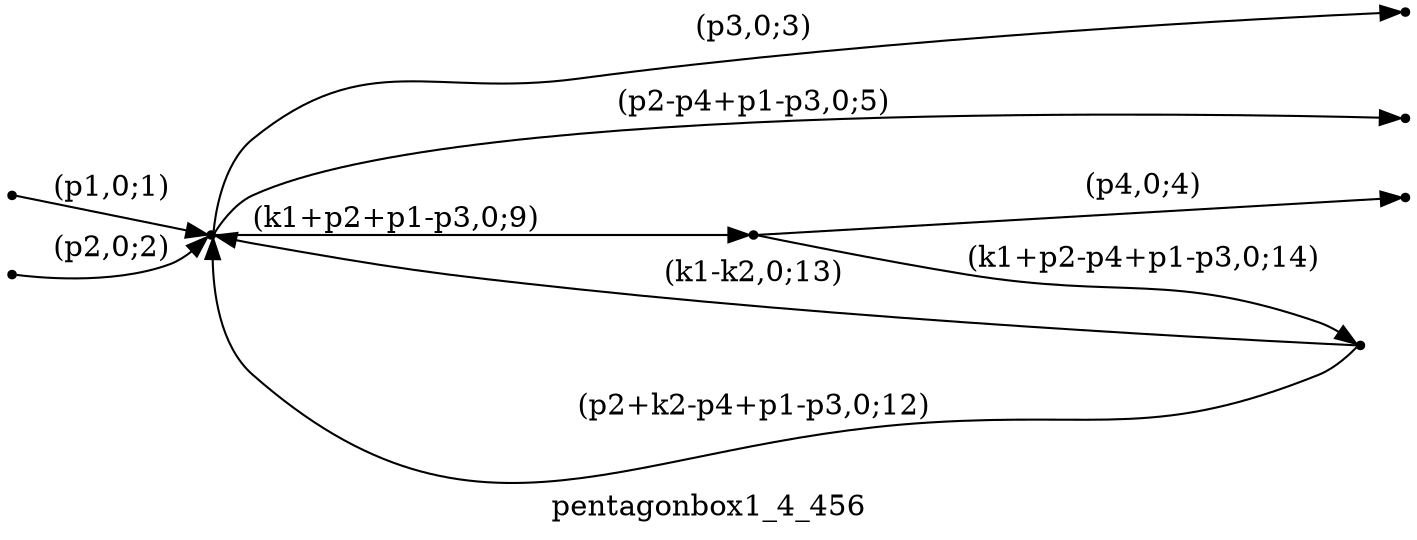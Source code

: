 digraph pentagonbox1_4_456 {
  label="pentagonbox1_4_456";
  rankdir="LR";
  subgraph edges {
    -1 -> 2 [label="(p1,0;1)"];
    -2 -> 2 [label="(p2,0;2)"];
    2 -> -3 [label="(p3,0;3)"];
    3 -> -4 [label="(p4,0;4)"];
    2 -> -5 [label="(p2-p4+p1-p3,0;5)"];
    2 -> 3 [label="(k1+p2+p1-p3,0;9)"];
    1 -> 2 [label="(p2+k2-p4+p1-p3,0;12)"];
    1 -> 2 [label="(k1-k2,0;13)"];
    3 -> 1 [label="(k1+p2-p4+p1-p3,0;14)"];
  }
  subgraph incoming { rank="source"; -1; -2; }
  subgraph outgoing { rank="sink"; -3; -4; -5; }
-5 [shape=point];
-4 [shape=point];
-3 [shape=point];
-2 [shape=point];
-1 [shape=point];
1 [shape=point];
2 [shape=point];
3 [shape=point];
}

